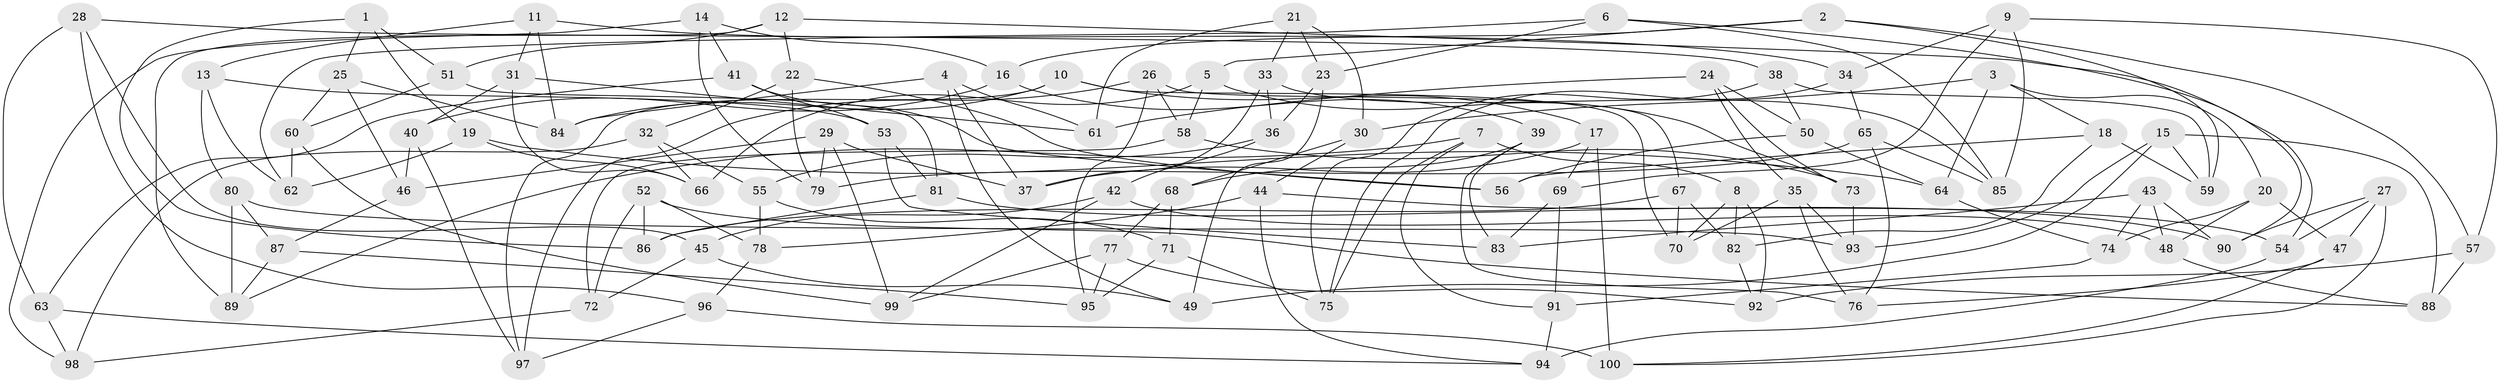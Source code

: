 // coarse degree distribution, {4: 0.6857142857142857, 5: 0.14285714285714285, 8: 0.04285714285714286, 3: 0.07142857142857142, 7: 0.014285714285714285, 6: 0.02857142857142857, 10: 0.014285714285714285}
// Generated by graph-tools (version 1.1) at 2025/03/03/04/25 22:03:33]
// undirected, 100 vertices, 200 edges
graph export_dot {
graph [start="1"]
  node [color=gray90,style=filled];
  1;
  2;
  3;
  4;
  5;
  6;
  7;
  8;
  9;
  10;
  11;
  12;
  13;
  14;
  15;
  16;
  17;
  18;
  19;
  20;
  21;
  22;
  23;
  24;
  25;
  26;
  27;
  28;
  29;
  30;
  31;
  32;
  33;
  34;
  35;
  36;
  37;
  38;
  39;
  40;
  41;
  42;
  43;
  44;
  45;
  46;
  47;
  48;
  49;
  50;
  51;
  52;
  53;
  54;
  55;
  56;
  57;
  58;
  59;
  60;
  61;
  62;
  63;
  64;
  65;
  66;
  67;
  68;
  69;
  70;
  71;
  72;
  73;
  74;
  75;
  76;
  77;
  78;
  79;
  80;
  81;
  82;
  83;
  84;
  85;
  86;
  87;
  88;
  89;
  90;
  91;
  92;
  93;
  94;
  95;
  96;
  97;
  98;
  99;
  100;
  1 -- 19;
  1 -- 86;
  1 -- 25;
  1 -- 51;
  2 -- 16;
  2 -- 57;
  2 -- 5;
  2 -- 59;
  3 -- 20;
  3 -- 64;
  3 -- 30;
  3 -- 18;
  4 -- 37;
  4 -- 84;
  4 -- 49;
  4 -- 61;
  5 -- 73;
  5 -- 58;
  5 -- 66;
  6 -- 90;
  6 -- 62;
  6 -- 23;
  6 -- 85;
  7 -- 91;
  7 -- 75;
  7 -- 8;
  7 -- 89;
  8 -- 70;
  8 -- 82;
  8 -- 92;
  9 -- 34;
  9 -- 69;
  9 -- 85;
  9 -- 57;
  10 -- 17;
  10 -- 97;
  10 -- 70;
  10 -- 84;
  11 -- 34;
  11 -- 84;
  11 -- 31;
  11 -- 13;
  12 -- 51;
  12 -- 22;
  12 -- 54;
  12 -- 89;
  13 -- 62;
  13 -- 53;
  13 -- 80;
  14 -- 79;
  14 -- 41;
  14 -- 16;
  14 -- 98;
  15 -- 49;
  15 -- 59;
  15 -- 88;
  15 -- 93;
  16 -- 39;
  16 -- 40;
  17 -- 100;
  17 -- 37;
  17 -- 69;
  18 -- 82;
  18 -- 59;
  18 -- 56;
  19 -- 62;
  19 -- 66;
  19 -- 64;
  20 -- 48;
  20 -- 47;
  20 -- 74;
  21 -- 23;
  21 -- 33;
  21 -- 61;
  21 -- 30;
  22 -- 79;
  22 -- 32;
  22 -- 56;
  23 -- 36;
  23 -- 49;
  24 -- 35;
  24 -- 50;
  24 -- 73;
  24 -- 61;
  25 -- 46;
  25 -- 60;
  25 -- 84;
  26 -- 95;
  26 -- 58;
  26 -- 97;
  26 -- 67;
  27 -- 100;
  27 -- 54;
  27 -- 90;
  27 -- 47;
  28 -- 38;
  28 -- 45;
  28 -- 63;
  28 -- 96;
  29 -- 99;
  29 -- 79;
  29 -- 46;
  29 -- 37;
  30 -- 68;
  30 -- 44;
  31 -- 40;
  31 -- 61;
  31 -- 66;
  32 -- 66;
  32 -- 98;
  32 -- 55;
  33 -- 85;
  33 -- 36;
  33 -- 37;
  34 -- 75;
  34 -- 65;
  35 -- 93;
  35 -- 70;
  35 -- 76;
  36 -- 42;
  36 -- 55;
  38 -- 75;
  38 -- 59;
  38 -- 50;
  39 -- 76;
  39 -- 68;
  39 -- 83;
  40 -- 46;
  40 -- 97;
  41 -- 63;
  41 -- 56;
  41 -- 53;
  42 -- 45;
  42 -- 99;
  42 -- 48;
  43 -- 90;
  43 -- 74;
  43 -- 83;
  43 -- 48;
  44 -- 78;
  44 -- 54;
  44 -- 94;
  45 -- 49;
  45 -- 72;
  46 -- 87;
  47 -- 100;
  47 -- 76;
  48 -- 88;
  50 -- 64;
  50 -- 56;
  51 -- 81;
  51 -- 60;
  52 -- 86;
  52 -- 78;
  52 -- 72;
  52 -- 88;
  53 -- 83;
  53 -- 81;
  54 -- 94;
  55 -- 71;
  55 -- 78;
  57 -- 92;
  57 -- 88;
  58 -- 73;
  58 -- 72;
  60 -- 62;
  60 -- 99;
  63 -- 94;
  63 -- 98;
  64 -- 74;
  65 -- 85;
  65 -- 76;
  65 -- 79;
  67 -- 86;
  67 -- 82;
  67 -- 70;
  68 -- 71;
  68 -- 77;
  69 -- 83;
  69 -- 91;
  71 -- 75;
  71 -- 95;
  72 -- 98;
  73 -- 93;
  74 -- 91;
  77 -- 99;
  77 -- 95;
  77 -- 92;
  78 -- 96;
  80 -- 93;
  80 -- 87;
  80 -- 89;
  81 -- 86;
  81 -- 90;
  82 -- 92;
  87 -- 95;
  87 -- 89;
  91 -- 94;
  96 -- 100;
  96 -- 97;
}
